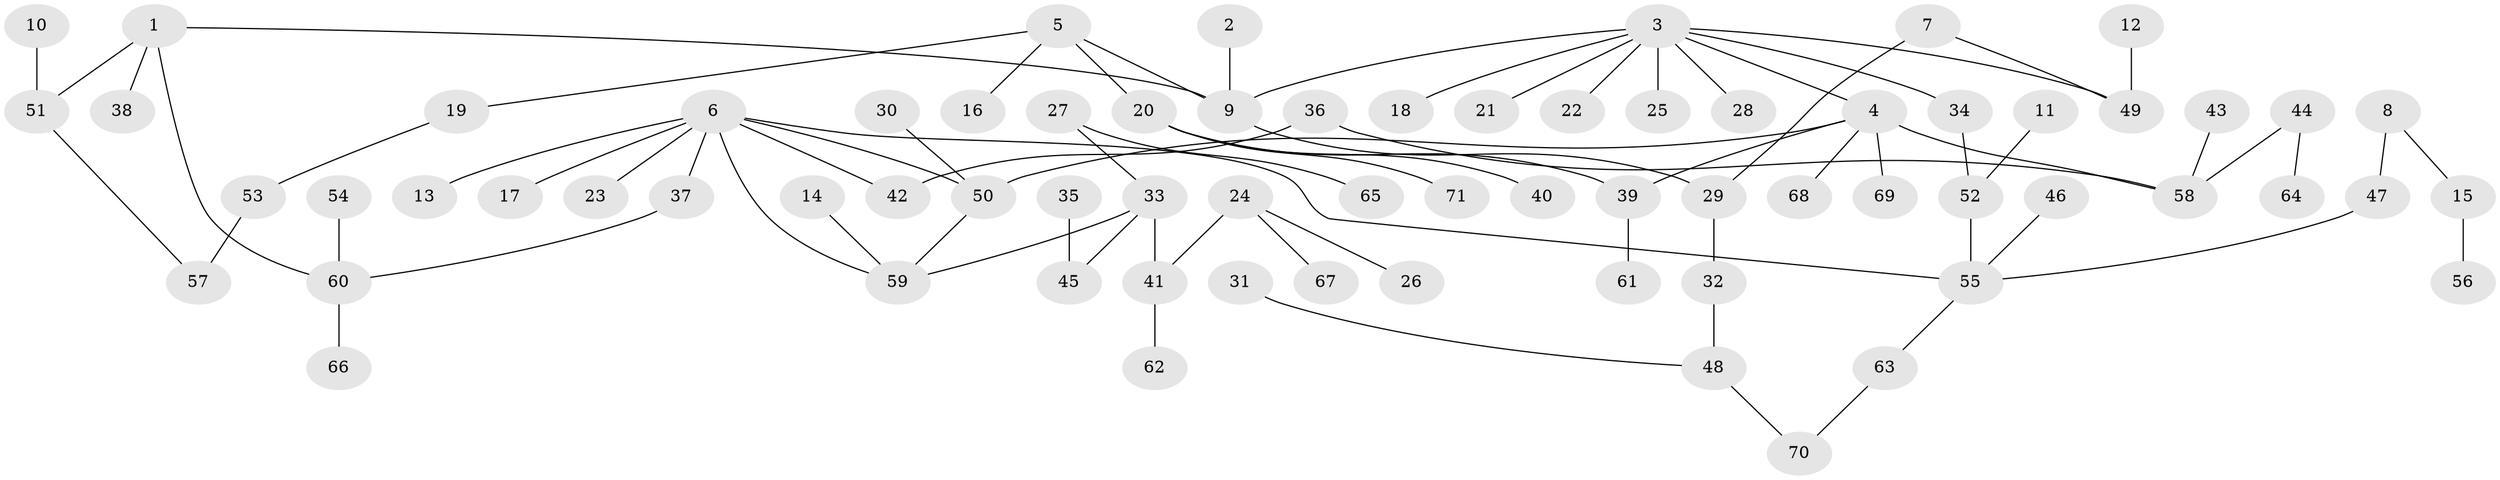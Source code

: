 // original degree distribution, {4: 0.07801418439716312, 6: 0.028368794326241134, 5: 0.028368794326241134, 3: 0.12056737588652482, 7: 0.0070921985815602835, 1: 0.41134751773049644, 2: 0.3262411347517731}
// Generated by graph-tools (version 1.1) at 2025/25/03/09/25 03:25:33]
// undirected, 71 vertices, 78 edges
graph export_dot {
graph [start="1"]
  node [color=gray90,style=filled];
  1;
  2;
  3;
  4;
  5;
  6;
  7;
  8;
  9;
  10;
  11;
  12;
  13;
  14;
  15;
  16;
  17;
  18;
  19;
  20;
  21;
  22;
  23;
  24;
  25;
  26;
  27;
  28;
  29;
  30;
  31;
  32;
  33;
  34;
  35;
  36;
  37;
  38;
  39;
  40;
  41;
  42;
  43;
  44;
  45;
  46;
  47;
  48;
  49;
  50;
  51;
  52;
  53;
  54;
  55;
  56;
  57;
  58;
  59;
  60;
  61;
  62;
  63;
  64;
  65;
  66;
  67;
  68;
  69;
  70;
  71;
  1 -- 9 [weight=1.0];
  1 -- 38 [weight=1.0];
  1 -- 51 [weight=1.0];
  1 -- 60 [weight=1.0];
  2 -- 9 [weight=1.0];
  3 -- 4 [weight=1.0];
  3 -- 9 [weight=1.0];
  3 -- 18 [weight=1.0];
  3 -- 21 [weight=1.0];
  3 -- 22 [weight=1.0];
  3 -- 25 [weight=1.0];
  3 -- 28 [weight=1.0];
  3 -- 34 [weight=1.0];
  3 -- 49 [weight=1.0];
  4 -- 39 [weight=1.0];
  4 -- 50 [weight=1.0];
  4 -- 58 [weight=1.0];
  4 -- 68 [weight=1.0];
  4 -- 69 [weight=1.0];
  5 -- 9 [weight=1.0];
  5 -- 16 [weight=1.0];
  5 -- 19 [weight=1.0];
  5 -- 20 [weight=1.0];
  6 -- 13 [weight=1.0];
  6 -- 17 [weight=1.0];
  6 -- 23 [weight=1.0];
  6 -- 37 [weight=1.0];
  6 -- 42 [weight=1.0];
  6 -- 50 [weight=1.0];
  6 -- 55 [weight=1.0];
  6 -- 59 [weight=1.0];
  7 -- 29 [weight=1.0];
  7 -- 49 [weight=1.0];
  8 -- 15 [weight=1.0];
  8 -- 47 [weight=1.0];
  9 -- 29 [weight=1.0];
  10 -- 51 [weight=1.0];
  11 -- 52 [weight=1.0];
  12 -- 49 [weight=1.0];
  14 -- 59 [weight=1.0];
  15 -- 56 [weight=1.0];
  19 -- 53 [weight=1.0];
  20 -- 39 [weight=1.0];
  20 -- 40 [weight=1.0];
  20 -- 71 [weight=1.0];
  24 -- 26 [weight=1.0];
  24 -- 41 [weight=1.0];
  24 -- 67 [weight=1.0];
  27 -- 33 [weight=1.0];
  27 -- 65 [weight=1.0];
  29 -- 32 [weight=1.0];
  30 -- 50 [weight=1.0];
  31 -- 48 [weight=1.0];
  32 -- 48 [weight=1.0];
  33 -- 41 [weight=1.0];
  33 -- 45 [weight=1.0];
  33 -- 59 [weight=1.0];
  34 -- 52 [weight=1.0];
  35 -- 45 [weight=1.0];
  36 -- 42 [weight=1.0];
  36 -- 58 [weight=1.0];
  37 -- 60 [weight=1.0];
  39 -- 61 [weight=1.0];
  41 -- 62 [weight=1.0];
  43 -- 58 [weight=1.0];
  44 -- 58 [weight=1.0];
  44 -- 64 [weight=1.0];
  46 -- 55 [weight=1.0];
  47 -- 55 [weight=1.0];
  48 -- 70 [weight=1.0];
  50 -- 59 [weight=1.0];
  51 -- 57 [weight=1.0];
  52 -- 55 [weight=1.0];
  53 -- 57 [weight=1.0];
  54 -- 60 [weight=1.0];
  55 -- 63 [weight=1.0];
  60 -- 66 [weight=1.0];
  63 -- 70 [weight=1.0];
}
